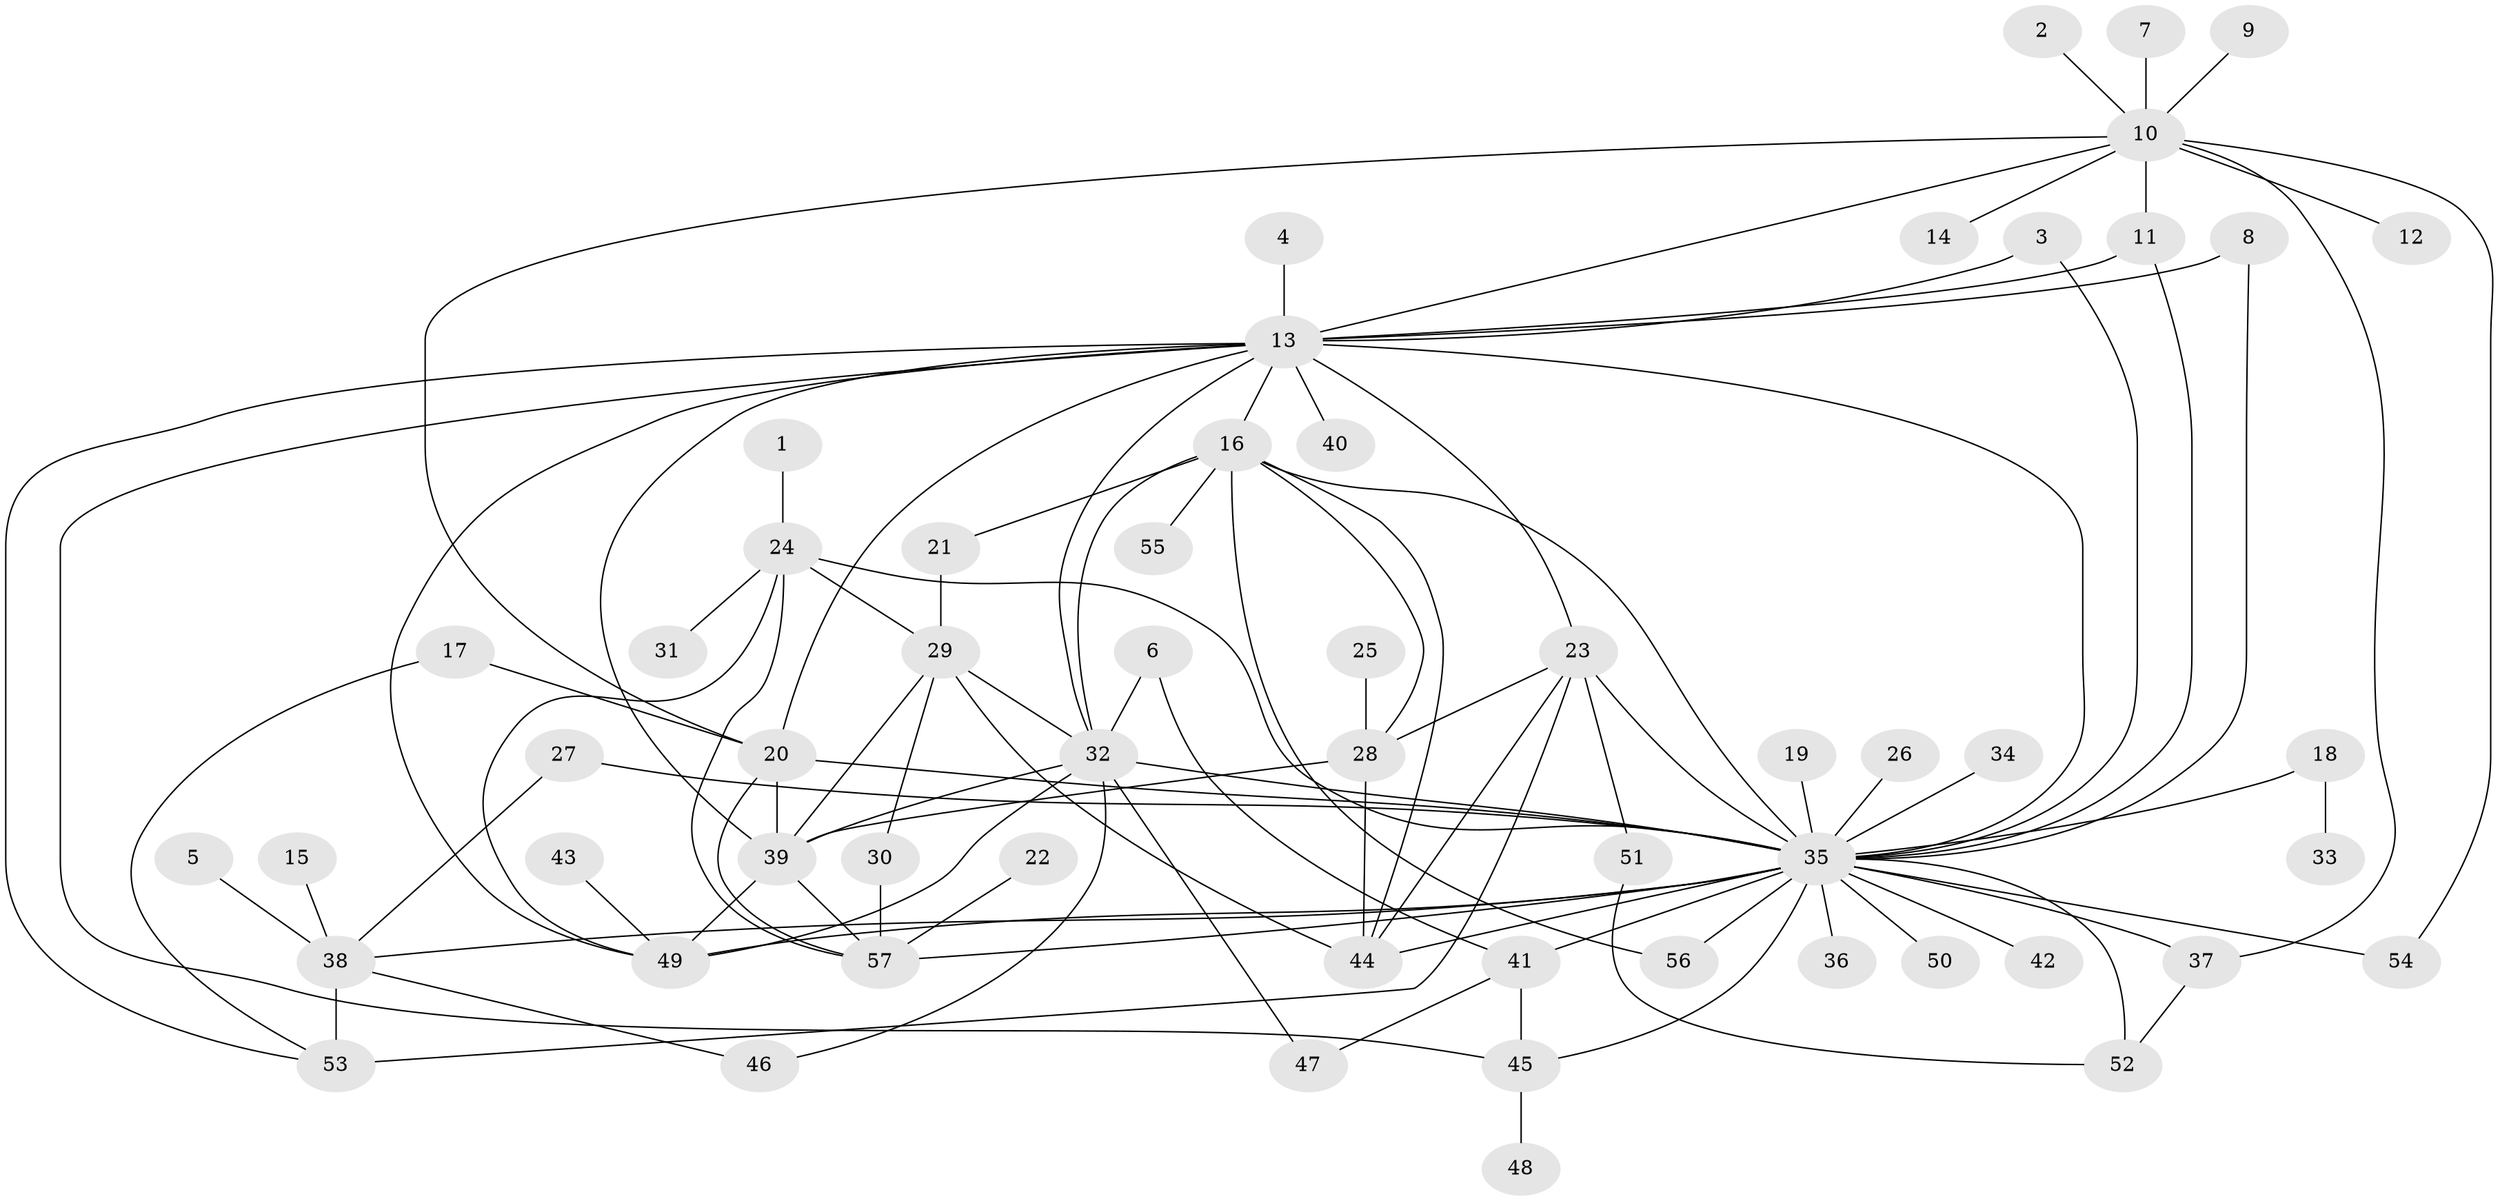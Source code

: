 // original degree distribution, {9: 0.008771929824561403, 8: 0.017543859649122806, 1: 0.4824561403508772, 35: 0.008771929824561403, 10: 0.017543859649122806, 3: 0.13157894736842105, 4: 0.017543859649122806, 11: 0.008771929824561403, 6: 0.03508771929824561, 5: 0.03508771929824561, 18: 0.008771929824561403, 2: 0.20175438596491227, 7: 0.02631578947368421}
// Generated by graph-tools (version 1.1) at 2025/01/03/09/25 03:01:48]
// undirected, 57 vertices, 99 edges
graph export_dot {
graph [start="1"]
  node [color=gray90,style=filled];
  1;
  2;
  3;
  4;
  5;
  6;
  7;
  8;
  9;
  10;
  11;
  12;
  13;
  14;
  15;
  16;
  17;
  18;
  19;
  20;
  21;
  22;
  23;
  24;
  25;
  26;
  27;
  28;
  29;
  30;
  31;
  32;
  33;
  34;
  35;
  36;
  37;
  38;
  39;
  40;
  41;
  42;
  43;
  44;
  45;
  46;
  47;
  48;
  49;
  50;
  51;
  52;
  53;
  54;
  55;
  56;
  57;
  1 -- 24 [weight=1.0];
  2 -- 10 [weight=1.0];
  3 -- 13 [weight=1.0];
  3 -- 35 [weight=1.0];
  4 -- 13 [weight=1.0];
  5 -- 38 [weight=1.0];
  6 -- 32 [weight=1.0];
  6 -- 41 [weight=1.0];
  7 -- 10 [weight=1.0];
  8 -- 13 [weight=1.0];
  8 -- 35 [weight=1.0];
  9 -- 10 [weight=1.0];
  10 -- 11 [weight=1.0];
  10 -- 12 [weight=1.0];
  10 -- 13 [weight=1.0];
  10 -- 14 [weight=1.0];
  10 -- 20 [weight=1.0];
  10 -- 37 [weight=1.0];
  10 -- 54 [weight=1.0];
  11 -- 13 [weight=1.0];
  11 -- 35 [weight=2.0];
  13 -- 16 [weight=1.0];
  13 -- 20 [weight=1.0];
  13 -- 23 [weight=1.0];
  13 -- 32 [weight=1.0];
  13 -- 35 [weight=1.0];
  13 -- 39 [weight=1.0];
  13 -- 40 [weight=1.0];
  13 -- 45 [weight=1.0];
  13 -- 49 [weight=1.0];
  13 -- 53 [weight=1.0];
  15 -- 38 [weight=1.0];
  16 -- 21 [weight=1.0];
  16 -- 28 [weight=1.0];
  16 -- 32 [weight=1.0];
  16 -- 35 [weight=1.0];
  16 -- 44 [weight=1.0];
  16 -- 55 [weight=1.0];
  16 -- 56 [weight=1.0];
  17 -- 20 [weight=1.0];
  17 -- 53 [weight=1.0];
  18 -- 33 [weight=1.0];
  18 -- 35 [weight=1.0];
  19 -- 35 [weight=1.0];
  20 -- 35 [weight=1.0];
  20 -- 39 [weight=1.0];
  20 -- 57 [weight=1.0];
  21 -- 29 [weight=1.0];
  22 -- 57 [weight=1.0];
  23 -- 28 [weight=1.0];
  23 -- 35 [weight=1.0];
  23 -- 44 [weight=1.0];
  23 -- 51 [weight=1.0];
  23 -- 53 [weight=1.0];
  24 -- 29 [weight=1.0];
  24 -- 31 [weight=1.0];
  24 -- 35 [weight=1.0];
  24 -- 49 [weight=1.0];
  24 -- 57 [weight=1.0];
  25 -- 28 [weight=1.0];
  26 -- 35 [weight=1.0];
  27 -- 35 [weight=1.0];
  27 -- 38 [weight=1.0];
  28 -- 39 [weight=1.0];
  28 -- 44 [weight=1.0];
  29 -- 30 [weight=1.0];
  29 -- 32 [weight=1.0];
  29 -- 39 [weight=1.0];
  29 -- 44 [weight=1.0];
  30 -- 57 [weight=1.0];
  32 -- 35 [weight=1.0];
  32 -- 39 [weight=1.0];
  32 -- 46 [weight=1.0];
  32 -- 47 [weight=1.0];
  32 -- 49 [weight=1.0];
  34 -- 35 [weight=1.0];
  35 -- 36 [weight=1.0];
  35 -- 37 [weight=1.0];
  35 -- 38 [weight=1.0];
  35 -- 41 [weight=1.0];
  35 -- 42 [weight=1.0];
  35 -- 44 [weight=1.0];
  35 -- 45 [weight=1.0];
  35 -- 49 [weight=1.0];
  35 -- 50 [weight=1.0];
  35 -- 52 [weight=1.0];
  35 -- 54 [weight=1.0];
  35 -- 56 [weight=1.0];
  35 -- 57 [weight=1.0];
  37 -- 52 [weight=1.0];
  38 -- 46 [weight=1.0];
  38 -- 53 [weight=2.0];
  39 -- 49 [weight=1.0];
  39 -- 57 [weight=1.0];
  41 -- 45 [weight=1.0];
  41 -- 47 [weight=1.0];
  43 -- 49 [weight=1.0];
  45 -- 48 [weight=1.0];
  51 -- 52 [weight=1.0];
}
